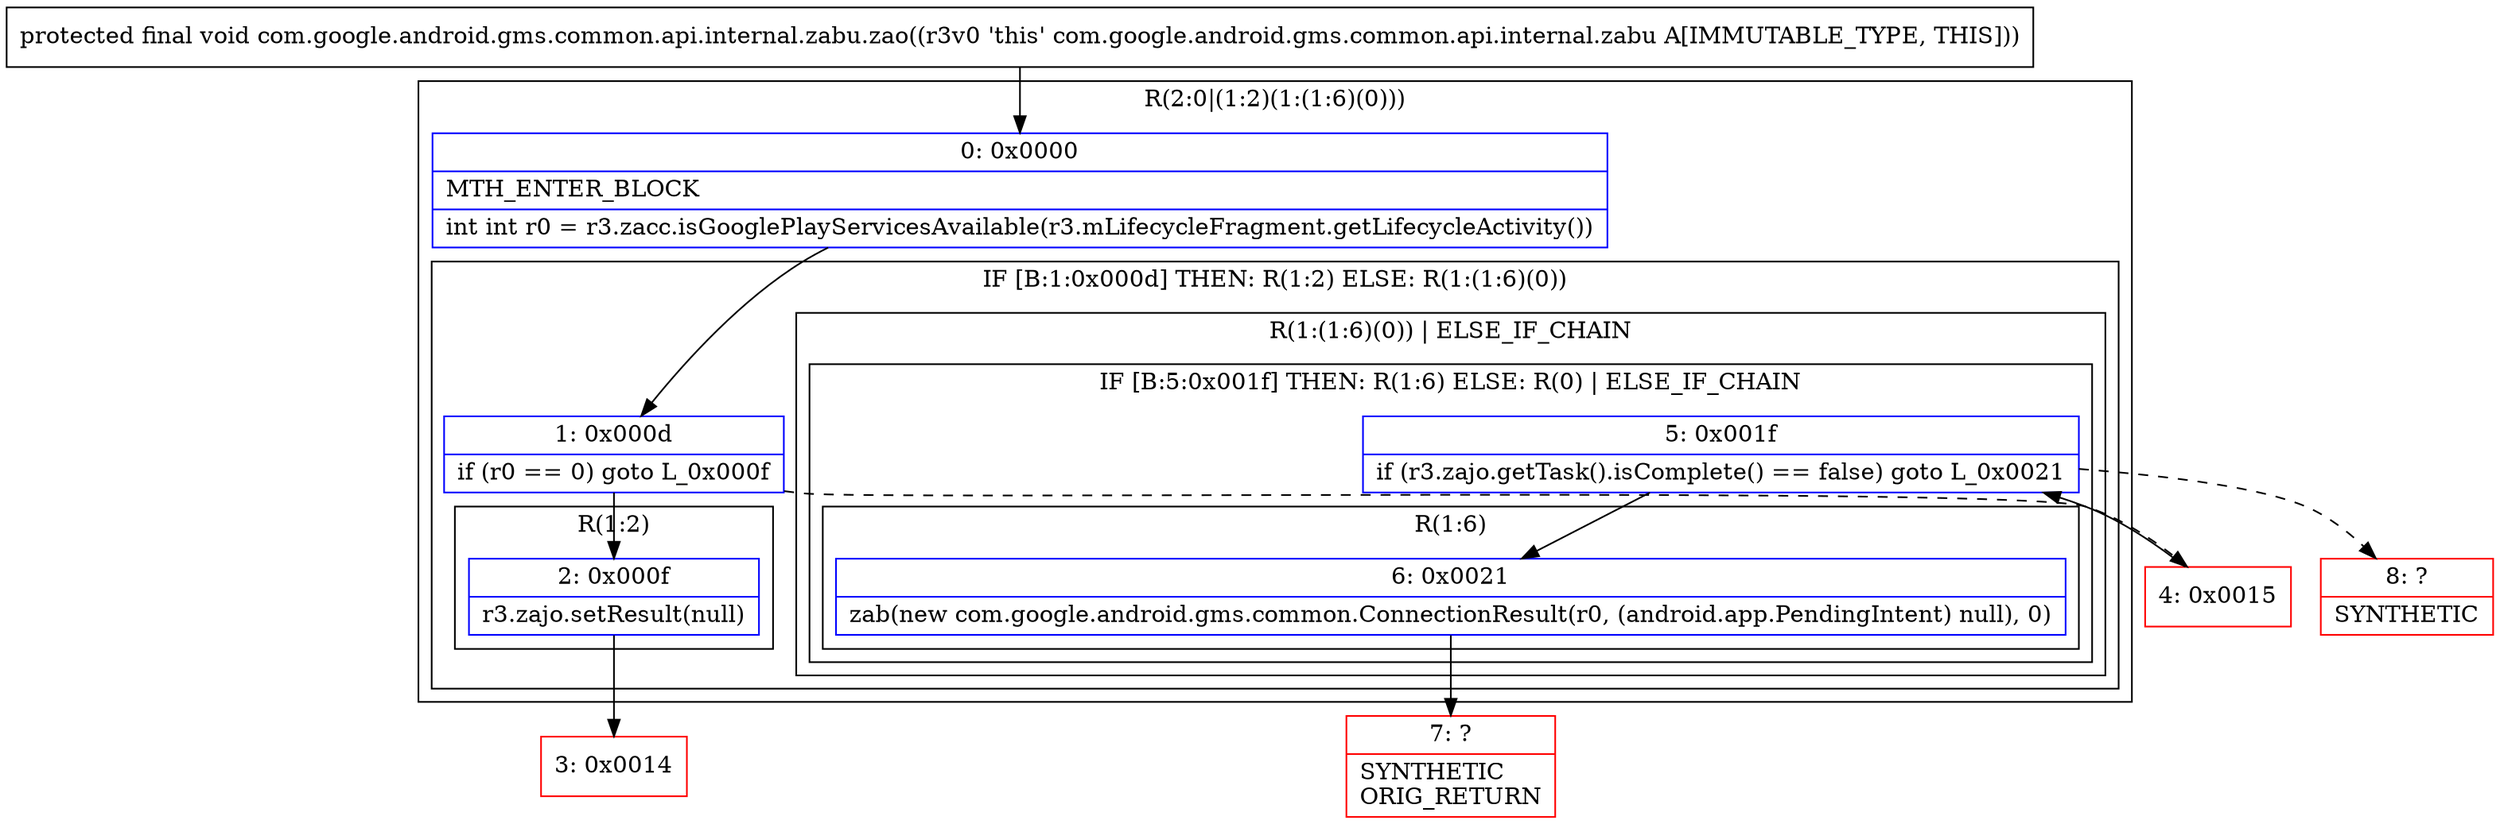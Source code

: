 digraph "CFG forcom.google.android.gms.common.api.internal.zabu.zao()V" {
subgraph cluster_Region_315002928 {
label = "R(2:0|(1:2)(1:(1:6)(0)))";
node [shape=record,color=blue];
Node_0 [shape=record,label="{0\:\ 0x0000|MTH_ENTER_BLOCK\l|int int r0 = r3.zacc.isGooglePlayServicesAvailable(r3.mLifecycleFragment.getLifecycleActivity())\l}"];
subgraph cluster_IfRegion_653646736 {
label = "IF [B:1:0x000d] THEN: R(1:2) ELSE: R(1:(1:6)(0))";
node [shape=record,color=blue];
Node_1 [shape=record,label="{1\:\ 0x000d|if (r0 == 0) goto L_0x000f\l}"];
subgraph cluster_Region_1545062820 {
label = "R(1:2)";
node [shape=record,color=blue];
Node_2 [shape=record,label="{2\:\ 0x000f|r3.zajo.setResult(null)\l}"];
}
subgraph cluster_Region_814677945 {
label = "R(1:(1:6)(0)) | ELSE_IF_CHAIN\l";
node [shape=record,color=blue];
subgraph cluster_IfRegion_292853293 {
label = "IF [B:5:0x001f] THEN: R(1:6) ELSE: R(0) | ELSE_IF_CHAIN\l";
node [shape=record,color=blue];
Node_5 [shape=record,label="{5\:\ 0x001f|if (r3.zajo.getTask().isComplete() == false) goto L_0x0021\l}"];
subgraph cluster_Region_1378532484 {
label = "R(1:6)";
node [shape=record,color=blue];
Node_6 [shape=record,label="{6\:\ 0x0021|zab(new com.google.android.gms.common.ConnectionResult(r0, (android.app.PendingIntent) null), 0)\l}"];
}
subgraph cluster_Region_215010035 {
label = "R(0)";
node [shape=record,color=blue];
}
}
}
}
}
Node_3 [shape=record,color=red,label="{3\:\ 0x0014}"];
Node_4 [shape=record,color=red,label="{4\:\ 0x0015}"];
Node_7 [shape=record,color=red,label="{7\:\ ?|SYNTHETIC\lORIG_RETURN\l}"];
Node_8 [shape=record,color=red,label="{8\:\ ?|SYNTHETIC\l}"];
MethodNode[shape=record,label="{protected final void com.google.android.gms.common.api.internal.zabu.zao((r3v0 'this' com.google.android.gms.common.api.internal.zabu A[IMMUTABLE_TYPE, THIS])) }"];
MethodNode -> Node_0;
Node_0 -> Node_1;
Node_1 -> Node_2;
Node_1 -> Node_4[style=dashed];
Node_2 -> Node_3;
Node_5 -> Node_6;
Node_5 -> Node_8[style=dashed];
Node_6 -> Node_7;
Node_4 -> Node_5;
}

